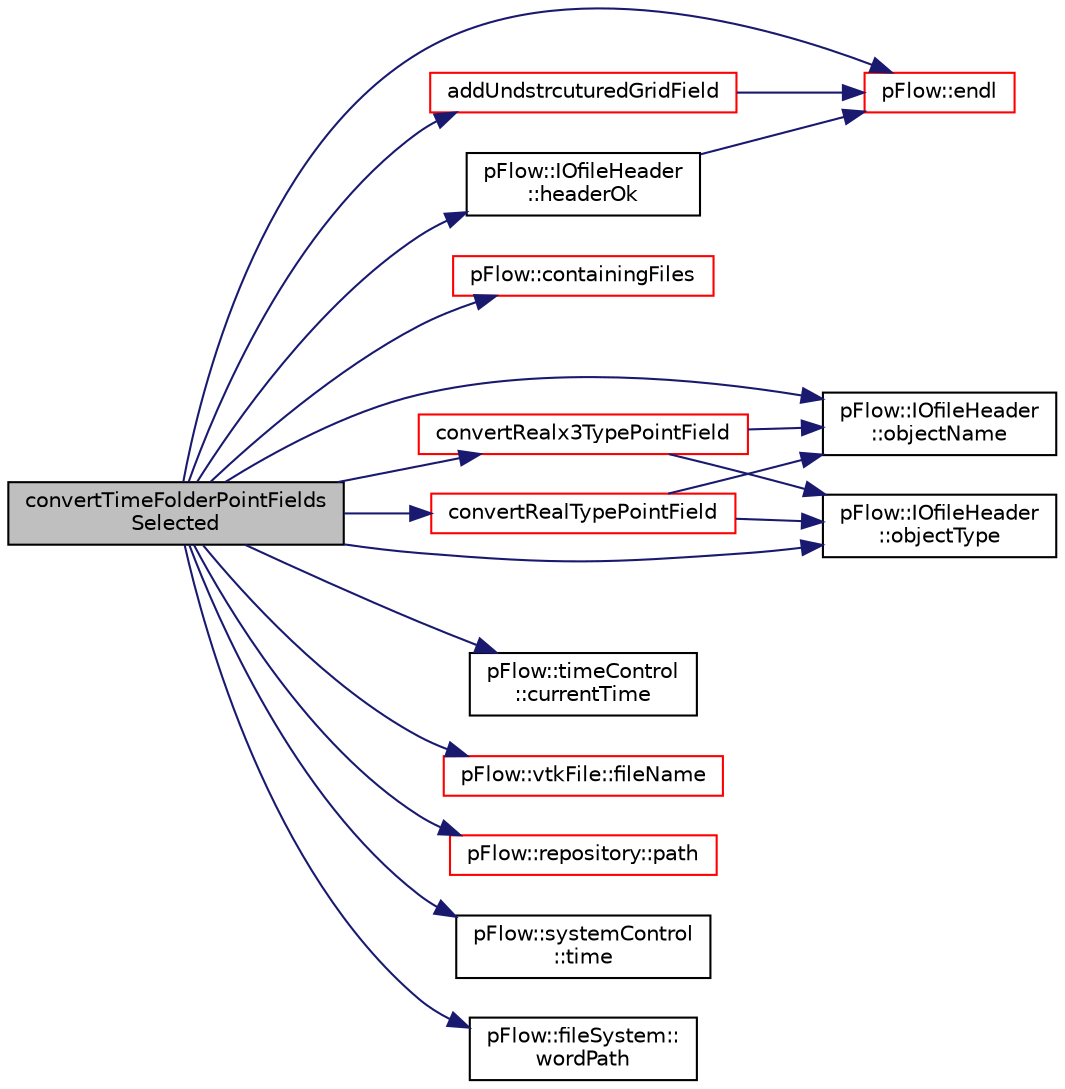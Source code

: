digraph "convertTimeFolderPointFieldsSelected"
{
 // LATEX_PDF_SIZE
  edge [fontname="Helvetica",fontsize="10",labelfontname="Helvetica",labelfontsize="10"];
  node [fontname="Helvetica",fontsize="10",shape=record];
  rankdir="LR";
  Node1 [label="convertTimeFolderPointFields\lSelected",height=0.2,width=0.4,color="black", fillcolor="grey75", style="filled", fontcolor="black",tooltip=" "];
  Node1 -> Node2 [color="midnightblue",fontsize="10",style="solid",fontname="Helvetica"];
  Node2 [label="addUndstrcuturedGridField",height=0.2,width=0.4,color="red", fillcolor="white", style="filled",URL="$namespacepFlow_1_1PFtoVTK.html#adcea9c10759746cd50d079d1f189031a",tooltip=" "];
  Node2 -> Node5 [color="midnightblue",fontsize="10",style="solid",fontname="Helvetica"];
  Node5 [label="pFlow::endl",height=0.2,width=0.4,color="red", fillcolor="white", style="filled",URL="$namespacepFlow.html#aba8f0c455a3fdb4b05ad33a25b13b189",tooltip="Add newline and flush stream."];
  Node1 -> Node11 [color="midnightblue",fontsize="10",style="solid",fontname="Helvetica"];
  Node11 [label="pFlow::containingFiles",height=0.2,width=0.4,color="red", fillcolor="white", style="filled",URL="$namespacepFlow.html#a79c4a81c7fb0a27aabdb1b4a73c750d8",tooltip="A list of file paths that exist in the path."];
  Node1 -> Node14 [color="midnightblue",fontsize="10",style="solid",fontname="Helvetica"];
  Node14 [label="convertRealTypePointField",height=0.2,width=0.4,color="red", fillcolor="white", style="filled",URL="$namespacepFlow_1_1PFtoVTK.html#a89bd592446dc7256a03129e91c70dadd",tooltip=" "];
  Node14 -> Node16 [color="midnightblue",fontsize="10",style="solid",fontname="Helvetica"];
  Node16 [label="pFlow::IOfileHeader\l::objectName",height=0.2,width=0.4,color="black", fillcolor="white", style="filled",URL="$classpFlow_1_1IOfileHeader.html#a4ae6d6ea877ec8652d86076eaf333c12",tooltip=" "];
  Node14 -> Node17 [color="midnightblue",fontsize="10",style="solid",fontname="Helvetica"];
  Node17 [label="pFlow::IOfileHeader\l::objectType",height=0.2,width=0.4,color="black", fillcolor="white", style="filled",URL="$classpFlow_1_1IOfileHeader.html#a67068cb6552c42a5ddb1c66bf6bbf6b3",tooltip=" "];
  Node1 -> Node18 [color="midnightblue",fontsize="10",style="solid",fontname="Helvetica"];
  Node18 [label="convertRealx3TypePointField",height=0.2,width=0.4,color="red", fillcolor="white", style="filled",URL="$namespacepFlow_1_1PFtoVTK.html#ad8e06689975a027eaaee8fed2a6f5e8f",tooltip=" "];
  Node18 -> Node16 [color="midnightblue",fontsize="10",style="solid",fontname="Helvetica"];
  Node18 -> Node17 [color="midnightblue",fontsize="10",style="solid",fontname="Helvetica"];
  Node1 -> Node20 [color="midnightblue",fontsize="10",style="solid",fontname="Helvetica"];
  Node20 [label="pFlow::timeControl\l::currentTime",height=0.2,width=0.4,color="black", fillcolor="white", style="filled",URL="$classpFlow_1_1timeControl.html#a476763249b99b131d7116430896cd44e",tooltip=" "];
  Node1 -> Node5 [color="midnightblue",fontsize="10",style="solid",fontname="Helvetica"];
  Node1 -> Node21 [color="midnightblue",fontsize="10",style="solid",fontname="Helvetica"];
  Node21 [label="pFlow::vtkFile::fileName",height=0.2,width=0.4,color="red", fillcolor="white", style="filled",URL="$classpFlow_1_1vtkFile.html#aae8a01aeff2b37c5242e6cdc45a8852d",tooltip=" "];
  Node1 -> Node23 [color="midnightblue",fontsize="10",style="solid",fontname="Helvetica"];
  Node23 [label="pFlow::IOfileHeader\l::headerOk",height=0.2,width=0.4,color="black", fillcolor="white", style="filled",URL="$classpFlow_1_1IOfileHeader.html#a1a248aa0488b774d5160449992ad31e5",tooltip=" "];
  Node23 -> Node5 [color="midnightblue",fontsize="10",style="solid",fontname="Helvetica"];
  Node1 -> Node16 [color="midnightblue",fontsize="10",style="solid",fontname="Helvetica"];
  Node1 -> Node17 [color="midnightblue",fontsize="10",style="solid",fontname="Helvetica"];
  Node1 -> Node24 [color="midnightblue",fontsize="10",style="solid",fontname="Helvetica"];
  Node24 [label="pFlow::repository::path",height=0.2,width=0.4,color="red", fillcolor="white", style="filled",URL="$classpFlow_1_1repository.html#ae1921a7f20c43d1438221946e607c488",tooltip=" "];
  Node1 -> Node25 [color="midnightblue",fontsize="10",style="solid",fontname="Helvetica"];
  Node25 [label="pFlow::systemControl\l::time",height=0.2,width=0.4,color="black", fillcolor="white", style="filled",URL="$classpFlow_1_1systemControl.html#a0d94096809fe3376b29a2a29ca11bb18",tooltip=" "];
  Node1 -> Node26 [color="midnightblue",fontsize="10",style="solid",fontname="Helvetica"];
  Node26 [label="pFlow::fileSystem::\lwordPath",height=0.2,width=0.4,color="black", fillcolor="white", style="filled",URL="$classpFlow_1_1fileSystem.html#ad7cad1b82e1afeea66c2f0649de5d93f",tooltip="Path in word type."];
}
